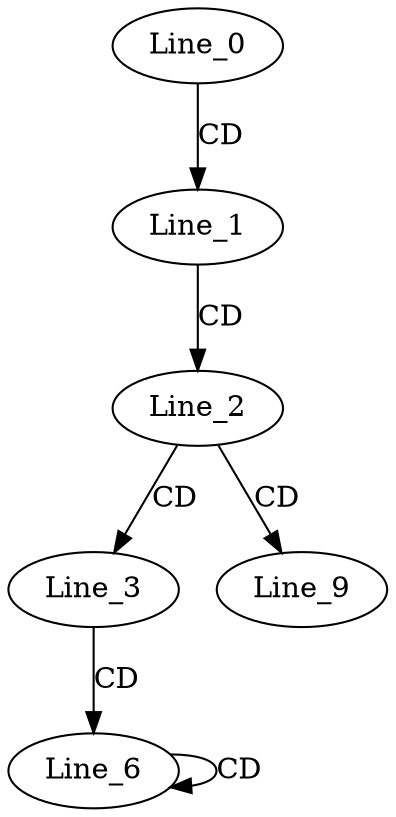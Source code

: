 digraph G {
  Line_0;
  Line_1;
  Line_2;
  Line_3;
  Line_3;
  Line_6;
  Line_6;
  Line_9;
  Line_0 -> Line_1 [ label="CD" ];
  Line_1 -> Line_2 [ label="CD" ];
  Line_2 -> Line_3 [ label="CD" ];
  Line_3 -> Line_6 [ label="CD" ];
  Line_6 -> Line_6 [ label="CD" ];
  Line_2 -> Line_9 [ label="CD" ];
}
